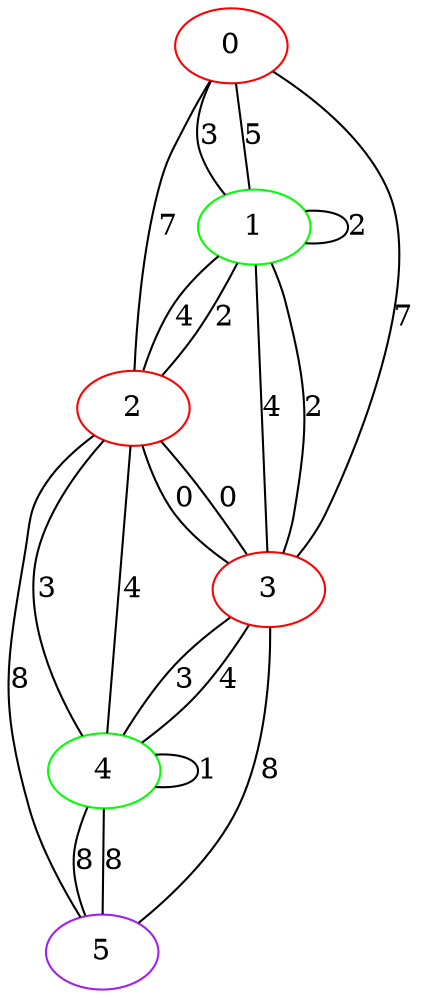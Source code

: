 graph "" {
0 [color=red, weight=1];
1 [color=green, weight=2];
2 [color=red, weight=1];
3 [color=red, weight=1];
4 [color=green, weight=2];
5 [color=purple, weight=4];
0 -- 1  [key=0, label=3];
0 -- 1  [key=1, label=5];
0 -- 2  [key=0, label=7];
0 -- 3  [key=0, label=7];
1 -- 1  [key=0, label=2];
1 -- 2  [key=0, label=4];
1 -- 2  [key=1, label=2];
1 -- 3  [key=0, label=4];
1 -- 3  [key=1, label=2];
2 -- 3  [key=0, label=0];
2 -- 3  [key=1, label=0];
2 -- 4  [key=0, label=3];
2 -- 4  [key=1, label=4];
2 -- 5  [key=0, label=8];
3 -- 4  [key=0, label=3];
3 -- 4  [key=1, label=4];
3 -- 5  [key=0, label=8];
4 -- 4  [key=0, label=1];
4 -- 5  [key=0, label=8];
4 -- 5  [key=1, label=8];
}
